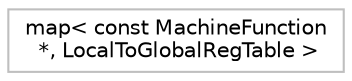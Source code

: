 digraph "Graphical Class Hierarchy"
{
 // LATEX_PDF_SIZE
  bgcolor="transparent";
  edge [fontname="Helvetica",fontsize="10",labelfontname="Helvetica",labelfontsize="10"];
  node [fontname="Helvetica",fontsize="10",shape=record];
  rankdir="LR";
  Node0 [label="map\< const MachineFunction\l *, LocalToGlobalRegTable \>",height=0.2,width=0.4,color="grey75",tooltip=" "];
}
